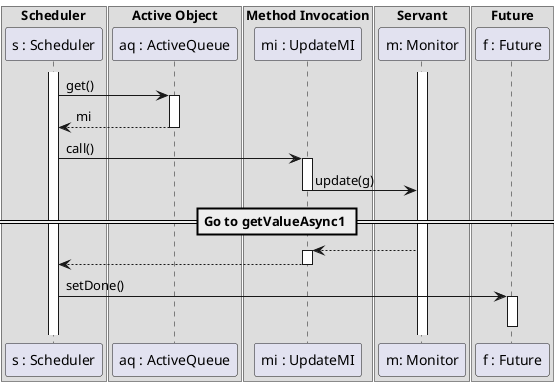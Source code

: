 @startuml
box "Scheduler"
participant "s : Scheduler" as s
end box
box "Active Object"
    participant "aq : ActiveQueue" as aq
end box
box "Method Invocation"
participant "mi : UpdateMI" as mi
end box
box "Servant"
    participant "m: Monitor" as m
end box
box "Future"
    participant "f : Future" as f
end box
activate m
activate s
s -> aq: get()
activate aq
aq --> s: mi
deactivate aq
s -> mi: call()
activate mi
mi -> m: update(g)
== Go to getValueAsync1 ==
deactivate mi
m --> mi
activate mi
mi --> s
deactivate mi
s -> f: setDone()
activate f
deactivate f
@enduml